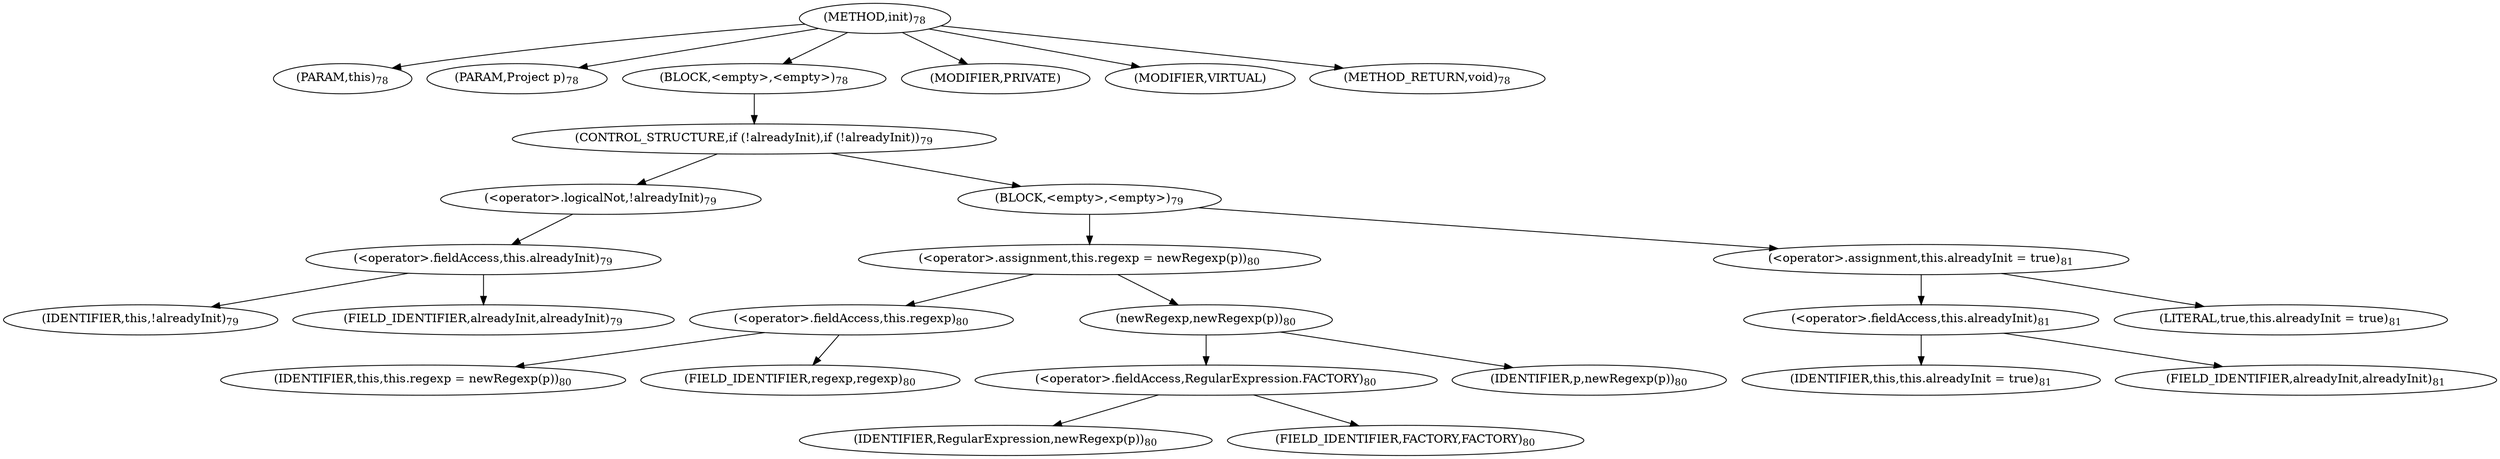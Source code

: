 digraph "init" {  
"62" [label = <(METHOD,init)<SUB>78</SUB>> ]
"6" [label = <(PARAM,this)<SUB>78</SUB>> ]
"63" [label = <(PARAM,Project p)<SUB>78</SUB>> ]
"64" [label = <(BLOCK,&lt;empty&gt;,&lt;empty&gt;)<SUB>78</SUB>> ]
"65" [label = <(CONTROL_STRUCTURE,if (!alreadyInit),if (!alreadyInit))<SUB>79</SUB>> ]
"66" [label = <(&lt;operator&gt;.logicalNot,!alreadyInit)<SUB>79</SUB>> ]
"67" [label = <(&lt;operator&gt;.fieldAccess,this.alreadyInit)<SUB>79</SUB>> ]
"68" [label = <(IDENTIFIER,this,!alreadyInit)<SUB>79</SUB>> ]
"69" [label = <(FIELD_IDENTIFIER,alreadyInit,alreadyInit)<SUB>79</SUB>> ]
"70" [label = <(BLOCK,&lt;empty&gt;,&lt;empty&gt;)<SUB>79</SUB>> ]
"71" [label = <(&lt;operator&gt;.assignment,this.regexp = newRegexp(p))<SUB>80</SUB>> ]
"72" [label = <(&lt;operator&gt;.fieldAccess,this.regexp)<SUB>80</SUB>> ]
"5" [label = <(IDENTIFIER,this,this.regexp = newRegexp(p))<SUB>80</SUB>> ]
"73" [label = <(FIELD_IDENTIFIER,regexp,regexp)<SUB>80</SUB>> ]
"74" [label = <(newRegexp,newRegexp(p))<SUB>80</SUB>> ]
"75" [label = <(&lt;operator&gt;.fieldAccess,RegularExpression.FACTORY)<SUB>80</SUB>> ]
"76" [label = <(IDENTIFIER,RegularExpression,newRegexp(p))<SUB>80</SUB>> ]
"77" [label = <(FIELD_IDENTIFIER,FACTORY,FACTORY)<SUB>80</SUB>> ]
"78" [label = <(IDENTIFIER,p,newRegexp(p))<SUB>80</SUB>> ]
"79" [label = <(&lt;operator&gt;.assignment,this.alreadyInit = true)<SUB>81</SUB>> ]
"80" [label = <(&lt;operator&gt;.fieldAccess,this.alreadyInit)<SUB>81</SUB>> ]
"81" [label = <(IDENTIFIER,this,this.alreadyInit = true)<SUB>81</SUB>> ]
"82" [label = <(FIELD_IDENTIFIER,alreadyInit,alreadyInit)<SUB>81</SUB>> ]
"83" [label = <(LITERAL,true,this.alreadyInit = true)<SUB>81</SUB>> ]
"84" [label = <(MODIFIER,PRIVATE)> ]
"85" [label = <(MODIFIER,VIRTUAL)> ]
"86" [label = <(METHOD_RETURN,void)<SUB>78</SUB>> ]
  "62" -> "6" 
  "62" -> "63" 
  "62" -> "64" 
  "62" -> "84" 
  "62" -> "85" 
  "62" -> "86" 
  "64" -> "65" 
  "65" -> "66" 
  "65" -> "70" 
  "66" -> "67" 
  "67" -> "68" 
  "67" -> "69" 
  "70" -> "71" 
  "70" -> "79" 
  "71" -> "72" 
  "71" -> "74" 
  "72" -> "5" 
  "72" -> "73" 
  "74" -> "75" 
  "74" -> "78" 
  "75" -> "76" 
  "75" -> "77" 
  "79" -> "80" 
  "79" -> "83" 
  "80" -> "81" 
  "80" -> "82" 
}
